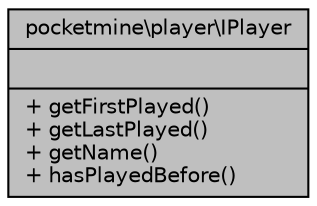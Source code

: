 digraph "pocketmine\player\IPlayer"
{
 // INTERACTIVE_SVG=YES
 // LATEX_PDF_SIZE
  edge [fontname="Helvetica",fontsize="10",labelfontname="Helvetica",labelfontsize="10"];
  node [fontname="Helvetica",fontsize="10",shape=record];
  Node1 [label="{pocketmine\\player\\IPlayer\n||+ getFirstPlayed()\l+ getLastPlayed()\l+ getName()\l+ hasPlayedBefore()\l}",height=0.2,width=0.4,color="black", fillcolor="grey75", style="filled", fontcolor="black",tooltip=" "];
}
